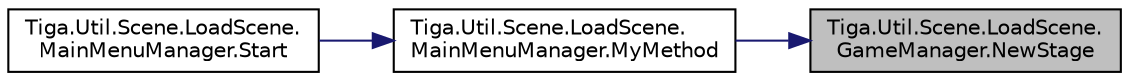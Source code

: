 digraph "Tiga.Util.Scene.LoadScene.GameManager.NewStage"
{
 // LATEX_PDF_SIZE
  edge [fontname="Helvetica",fontsize="10",labelfontname="Helvetica",labelfontsize="10"];
  node [fontname="Helvetica",fontsize="10",shape=record];
  rankdir="RL";
  Node1 [label="Tiga.Util.Scene.LoadScene.\lGameManager.NewStage",height=0.2,width=0.4,color="black", fillcolor="grey75", style="filled", fontcolor="black",tooltip=" "];
  Node1 -> Node2 [dir="back",color="midnightblue",fontsize="10",style="solid"];
  Node2 [label="Tiga.Util.Scene.LoadScene.\lMainMenuManager.MyMethod",height=0.2,width=0.4,color="black", fillcolor="white", style="filled",URL="$class_tiga_1_1_util_1_1_scene_1_1_load_scene_1_1_main_menu_manager.html#a3c0a6ef91406ea528fb83f63f2393673",tooltip=" "];
  Node2 -> Node3 [dir="back",color="midnightblue",fontsize="10",style="solid"];
  Node3 [label="Tiga.Util.Scene.LoadScene.\lMainMenuManager.Start",height=0.2,width=0.4,color="black", fillcolor="white", style="filled",URL="$class_tiga_1_1_util_1_1_scene_1_1_load_scene_1_1_main_menu_manager.html#a787bfd5c66fd0fbc3f6567fc73188c2d",tooltip=" "];
}
